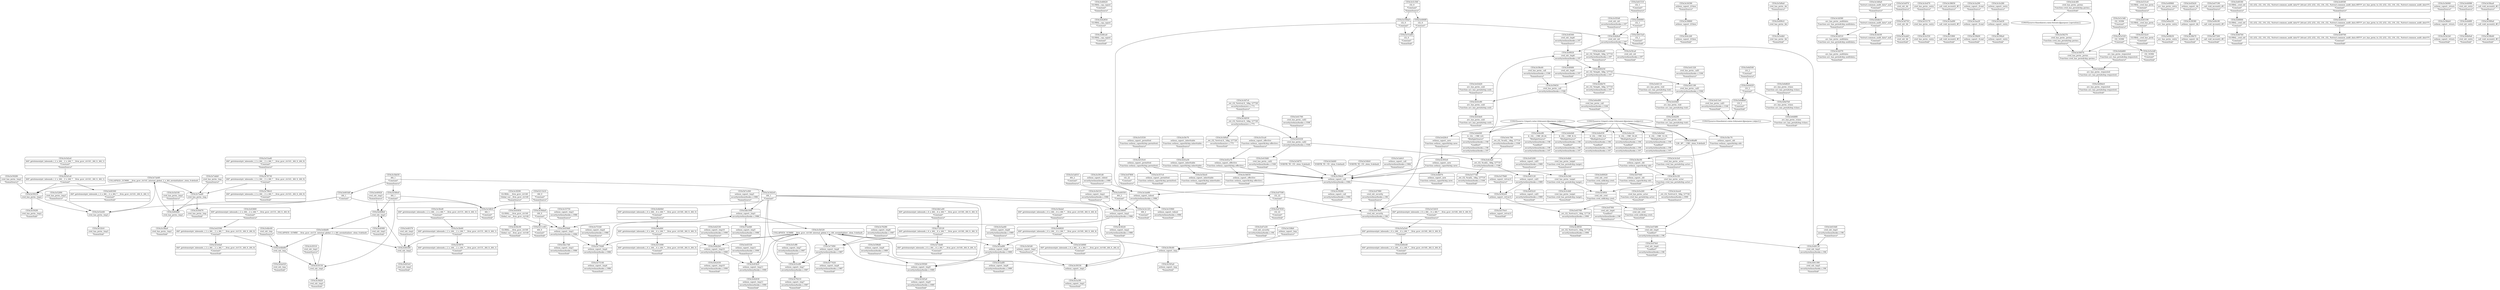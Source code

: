 digraph {
	CE0x3e48420 [shape=record,shape=Mrecord,label="{CE0x3e48420|GLOBAL:_cap_capset|*Constant*|*SummSource*}"]
	CE0x3e7ab40 [shape=record,shape=Mrecord,label="{CE0x3e7ab40|COLLAPSED:_GCMRE___llvm_gcov_ctr141_internal_global_2_x_i64_zeroinitializer:_elem_0:default:}"]
	CE0x3e38860 [shape=record,shape=Mrecord,label="{CE0x3e38860|selinux_capset:_if.then}"]
	CE0x3e33960 [shape=record,shape=Mrecord,label="{CE0x3e33960|selinux_capset:_tobool|security/selinux/hooks.c,1986|*SummSink*}"]
	CE0x3e4b2b0 [shape=record,shape=Mrecord,label="{CE0x3e4b2b0|selinux_capset:_tmp10|security/selinux/hooks.c,1990}"]
	CE0x3e4bc60 [shape=record,shape=Mrecord,label="{CE0x3e4bc60|cred_sid:_tmp|*SummSource*}"]
	CE0x3e42530 [shape=record,shape=Mrecord,label="{CE0x3e42530|selinux_capset:_tmp10|security/selinux/hooks.c,1990|*SummSource*}"]
	CE0x3e5cff0 [shape=record,shape=Mrecord,label="{CE0x3e5cff0|selinux_capset:_tmp7|security/selinux/hooks.c,1987|*SummSource*}"]
	CE0x3e43d20 [shape=record,shape=Mrecord,label="{CE0x3e43d20|avc_has_perm:_ssid|Function::avc_has_perm&Arg::ssid::|*SummSource*}"]
	CE0x3e5d9a0 [shape=record,shape=Mrecord,label="{CE0x3e5d9a0|cred_has_perm:_bb|*SummSource*}"]
	CE0x3e34390 [shape=record,shape=Mrecord,label="{CE0x3e34390|selinux_capset:_if.then|*SummSource*}"]
	CE0x3e42630 [shape=record,shape=Mrecord,label="{CE0x3e42630|selinux_capset:_tmp11|security/selinux/hooks.c,1990|*SummSink*}"]
	CE0x3e43660 [shape=record,shape=Mrecord,label="{CE0x3e43660|i64*_getelementptr_inbounds_(_2_x_i64_,_2_x_i64_*___llvm_gcov_ctr131,_i64_0,_i64_0)|*Constant*|*SummSource*}"]
	CE0x3e3d510 [shape=record,shape=Mrecord,label="{CE0x3e3d510|avc_has_perm:_auditdata|Function::avc_has_perm&Arg::auditdata::}"]
	CE0x3e459d0 [shape=record,shape=Mrecord,label="{CE0x3e459d0|selinux_capset:_tmp3|security/selinux/hooks.c,1986}"]
	CE0x3e3d370 [shape=record,shape=Mrecord,label="{CE0x3e3d370|avc_has_perm:_auditdata|Function::avc_has_perm&Arg::auditdata::|*SummSink*}"]
	CE0x3e4bb80 [shape=record,shape=Mrecord,label="{CE0x3e4bb80|cred_sid:_tmp}"]
	CE0x3e570c0 [shape=record,shape=Mrecord,label="{CE0x3e570c0|selinux_capset:_retval.0|*SummSink*}"]
	CE0x3e5eab0 [shape=record,shape=Mrecord,label="{CE0x3e5eab0|cred_sid:_bb|*SummSink*}"]
	CE0x3e60440 [shape=record,shape=Mrecord,label="{CE0x3e60440|cred_has_perm:_tmp1}"]
	CE0x3e73f00 [shape=record,shape=Mrecord,label="{CE0x3e73f00|selinux_capset:_tmp6|security/selinux/hooks.c,1987}"]
	CE0x3e6d540 [shape=record,shape=Mrecord,label="{CE0x3e6d540|i16_2|*Constant*|*SummSource*}"]
	CE0x3e47fe0 [shape=record,shape=Mrecord,label="{CE0x3e47fe0|cred_sid:_tmp4|*LoadInst*|security/selinux/hooks.c,196|*SummSink*}"]
	CE0x3e5ad80 [shape=record,shape=Mrecord,label="{CE0x3e5ad80|selinux_capset:_tmp8|security/selinux/hooks.c,1989}"]
	CE0x3e44110 [shape=record,shape=Mrecord,label="{CE0x3e44110|avc_has_perm:_tsid|Function::avc_has_perm&Arg::tsid::|*SummSource*}"]
	CE0x3e358a0 [shape=record,shape=Mrecord,label="{CE0x3e358a0|i32_0|*Constant*}"]
	CE0x3e76280 [shape=record,shape=Mrecord,label="{CE0x3e76280|selinux_capset:_tmp6|security/selinux/hooks.c,1987|*SummSource*}"]
	CE0x3e42850 [shape=record,shape=Mrecord,label="{CE0x3e42850|GLOBAL:_cap_capset|*Constant*}"]
	CE0x3e3e550 [shape=record,shape=Mrecord,label="{CE0x3e3e550|cred_has_perm:_entry|*SummSink*}"]
	CE0x3e38650 [shape=record,shape=Mrecord,label="{CE0x3e38650|_call_void_mcount()_#3|*SummSource*}"]
	CE0x3e59210 [shape=record,shape=Mrecord,label="{CE0x3e59210|cred_has_perm:_tmp2}"]
	CE0x3e3fba0 [shape=record,shape=Mrecord,label="{CE0x3e3fba0|cred_has_perm:_tmp1|*SummSink*}"]
	CE0x3e3aa20 [shape=record,shape=Mrecord,label="{CE0x3e3aa20|selinux_capset:_if.end}"]
	CE0x3e41760 [shape=record,shape=Mrecord,label="{CE0x3e41760|cred_has_perm:_call2|security/selinux/hooks.c,1508|*SummSource*}"]
	CE0x3e408b0 [shape=record,shape=Mrecord,label="{CE0x3e408b0|cred_sid:_tmp3}"]
	CE0x3e5f5d0 [shape=record,shape=Mrecord,label="{CE0x3e5f5d0|cred_sid:_sid|security/selinux/hooks.c,197|*SummSource*}"]
	CE0x3e786c0 [shape=record,shape=Mrecord,label="{CE0x3e786c0|i64*_getelementptr_inbounds_(_2_x_i64_,_2_x_i64_*___llvm_gcov_ctr141,_i64_0,_i64_0)|*Constant*|*SummSink*}"]
	CE0x3e44420 [shape=record,shape=Mrecord,label="{CE0x3e44420|i16_2|*Constant*}"]
	CE0x3e47d80 [shape=record,shape=Mrecord,label="{CE0x3e47d80|cred_sid:_tmp4|*LoadInst*|security/selinux/hooks.c,196}"]
	CE0x3e56470 [shape=record,shape=Mrecord,label="{CE0x3e56470|cred_has_perm:_tmp|*SummSink*}"]
	CE0x3e396a0 [shape=record,shape=Mrecord,label="{CE0x3e396a0|selinux_capset:_entry|*SummSink*}"]
	CE0x3e55a60 [shape=record,shape=Mrecord,label="{CE0x3e55a60|i32_0|*Constant*|*SummSink*}"]
	CE0x3e4c4f0 [shape=record,shape=Mrecord,label="{CE0x3e4c4f0|cred_has_perm:_perms|Function::cred_has_perm&Arg::perms::|*SummSink*}"]
	CE0x3e78730 [shape=record,shape=Mrecord,label="{CE0x3e78730|i64*_getelementptr_inbounds_(_2_x_i64_,_2_x_i64_*___llvm_gcov_ctr141,_i64_0,_i64_0)|*Constant*}"]
	CE0x3e3f220 [shape=record,shape=Mrecord,label="{CE0x3e3f220|selinux_capset:_tmp2|security/selinux/hooks.c,1986|*SummSink*}"]
	CE0x3e5e520 [shape=record,shape=Mrecord,label="{CE0x3e5e520|i32_16384|*Constant*}"]
	CE0x3e43de0 [shape=record,shape=Mrecord,label="{CE0x3e43de0|avc_has_perm:_ssid|Function::avc_has_perm&Arg::ssid::|*SummSink*}"]
	CE0x3e47f00 [shape=record,shape=Mrecord,label="{CE0x3e47f00|cred_sid:_tmp4|*LoadInst*|security/selinux/hooks.c,196|*SummSource*}"]
	CE0x3e47980 [shape=record,shape=Mrecord,label="{CE0x3e47980|cred_sid:_security|security/selinux/hooks.c,196|*SummSource*}"]
	CE0x3e40920 [shape=record,shape=Mrecord,label="{CE0x3e40920|cred_sid:_tmp3|*SummSource*}"]
	CE0x3e39c60 [shape=record,shape=Mrecord,label="{CE0x3e39c60|selinux_capset:_tmp}"]
	CE0x3e6e640 [shape=record,shape=Mrecord,label="{CE0x3e6e640|4:_i32,_:_CRE_4,8_|*MultipleSource*|security/selinux/hooks.c,196|*LoadInst*|security/selinux/hooks.c,196|security/selinux/hooks.c,197}"]
	CE0x3e3f050 [shape=record,shape=Mrecord,label="{CE0x3e3f050|_ret_i32_%retval.0,_!dbg_!27726|security/selinux/hooks.c,1990|*SummSink*}"]
	CE0x3e39dc0 [shape=record,shape=Mrecord,label="{CE0x3e39dc0|selinux_capset:_call|security/selinux/hooks.c,1984}"]
	CE0x3e750d0 [shape=record,shape=Mrecord,label="{CE0x3e750d0|selinux_capset:_tmp4|security/selinux/hooks.c,1986}"]
	CE0x3e44f70 [shape=record,shape=Mrecord,label="{CE0x3e44f70|selinux_capset:_new|Function::selinux_capset&Arg::new::|*SummSink*}"]
	CE0x3e45190 [shape=record,shape=Mrecord,label="{CE0x3e45190|GLOBAL:_cred_has_perm|*Constant*}"]
	CE0x3e5f0e0 [shape=record,shape=Mrecord,label="{CE0x3e5f0e0|i64_1|*Constant*}"]
	CE0x3e393e0 [shape=record,shape=Mrecord,label="{CE0x3e393e0|selinux_capset:_new|Function::selinux_capset&Arg::new::}"]
	CE0x3e610d0 [shape=record,shape=Mrecord,label="{CE0x3e610d0|cred_sid:_tmp5|security/selinux/hooks.c,196|*SummSource*}"]
	CE0x3e56c00 [shape=record,shape=Mrecord,label="{CE0x3e56c00|GLOBAL:___llvm_gcov_ctr140|Global_var:__llvm_gcov_ctr140|*SummSink*}"]
	CE0x54ec7d0 [shape=record,shape=Mrecord,label="{CE0x54ec7d0|selinux_capset:_tmp3|security/selinux/hooks.c,1986|*SummSink*}"]
	CE0x3e5adf0 [shape=record,shape=Mrecord,label="{CE0x3e5adf0|selinux_capset:_tmp8|security/selinux/hooks.c,1989|*SummSink*}"]
	CE0x3e3eee0 [shape=record,shape=Mrecord,label="{CE0x3e3eee0|_ret_i32_%retval.0,_!dbg_!27726|security/selinux/hooks.c,1990|*SummSource*}"]
	CE0x3e4a020 [shape=record,shape=Mrecord,label="{CE0x3e4a020|cred_sid:_tmp|*SummSink*}"]
	CE0x3e5f070 [shape=record,shape=Mrecord,label="{CE0x3e5f070|i64*_getelementptr_inbounds_(_2_x_i64_,_2_x_i64_*___llvm_gcov_ctr131,_i64_0,_i64_1)|*Constant*|*SummSink*}"]
	CE0x3e4f020 [shape=record,shape=Mrecord,label="{CE0x3e4f020|cred_sid:_tmp6|security/selinux/hooks.c,197}"]
	CE0x3e77420 [shape=record,shape=Mrecord,label="{CE0x3e77420|selinux_capset:_tmp6|security/selinux/hooks.c,1987|*SummSink*}"]
	CE0x3e34650 [shape=record,shape=Mrecord,label="{CE0x3e34650|selinux_capset:_effective|Function::selinux_capset&Arg::effective::|*SummSink*}"]
	CE0x3e6d820 [shape=record,shape=Mrecord,label="{CE0x3e6d820|avc_has_perm:_tclass|Function::avc_has_perm&Arg::tclass::|*SummSource*}"]
	CE0x3e5d1a0 [shape=record,shape=Mrecord,label="{CE0x3e5d1a0|i64*_getelementptr_inbounds_(_2_x_i64_,_2_x_i64_*___llvm_gcov_ctr141,_i64_0,_i64_1)|*Constant*}"]
	CE0x3e6ee50 [shape=record,shape=Mrecord,label="{CE0x3e6ee50|avc_has_perm:_entry}"]
	CE0x3e49dc0 [shape=record,shape=Mrecord,label="{CE0x3e49dc0|avc_has_perm:_requested|Function::avc_has_perm&Arg::requested::|*SummSink*}"]
	CE0x3e3dfc0 [shape=record,shape=Mrecord,label="{CE0x3e3dfc0|i64_1|*Constant*|*SummSink*}"]
	CE0x5db1a00 [shape=record,shape=Mrecord,label="{CE0x5db1a00|i64*_getelementptr_inbounds_(_6_x_i64_,_6_x_i64_*___llvm_gcov_ctr140,_i64_0,_i64_3)|*Constant*|*SummSource*}"]
	CE0x3e44a40 [shape=record,shape=Mrecord,label="{CE0x3e44a40|_ret_i32_%tmp6,_!dbg_!27716|security/selinux/hooks.c,197|*SummSource*}"]
	CE0x3e406f0 [shape=record,shape=Mrecord,label="{CE0x3e406f0|i32_0|*Constant*}"]
	CE0x3e48130 [shape=record,shape=Mrecord,label="{CE0x3e48130|cred_sid:_tmp5|security/selinux/hooks.c,196}"]
	CE0x3e45b20 [shape=record,shape=Mrecord,label="{CE0x3e45b20|selinux_capset:_bb|*SummSource*}"]
	CE0x3e5d060 [shape=record,shape=Mrecord,label="{CE0x3e5d060|i64*_getelementptr_inbounds_(_6_x_i64_,_6_x_i64_*___llvm_gcov_ctr140,_i64_0,_i64_4)|*Constant*|*SummSink*}"]
	CE0x3e4ee80 [shape=record,shape=Mrecord,label="{CE0x3e4ee80|4:_i32,_:_CRE_20,24_|*MultipleSource*|security/selinux/hooks.c,196|*LoadInst*|security/selinux/hooks.c,196|security/selinux/hooks.c,197}"]
	CE0x3e49350 [shape=record,shape=Mrecord,label="{CE0x3e49350|i64_2|*Constant*}"]
	CE0x3e532c0 [shape=record,shape=Mrecord,label="{CE0x3e532c0|GLOBAL:_cred_has_perm|*Constant*|*SummSink*}"]
	CE0x3e45530 [shape=record,shape=Mrecord,label="{CE0x3e45530|selinux_capset:_tmp11|security/selinux/hooks.c,1990|*SummSource*}"]
	CE0x3e49960 [shape=record,shape=Mrecord,label="{CE0x3e49960|avc_has_perm:_entry|*SummSource*}"]
	CE0x3e33ca0 [shape=record,shape=Mrecord,label="{CE0x3e33ca0|selinux_capset:_effective|Function::selinux_capset&Arg::effective::|*SummSource*}"]
	CE0x3e3e470 [shape=record,shape=Mrecord,label="{CE0x3e3e470|cred_has_perm:_entry|*SummSource*}"]
	CE0x3e5dd40 [shape=record,shape=Mrecord,label="{CE0x3e5dd40|VOIDTB_TE:_CE:_elem_0:default:}"]
	CE0x3e45850 [shape=record,shape=Mrecord,label="{CE0x3e45850|GLOBAL:___llvm_gcov_ctr140|Global_var:__llvm_gcov_ctr140}"]
	CE0x3e596d0 [shape=record,shape=Mrecord,label="{CE0x3e596d0|selinux_capset:_tmp9|security/selinux/hooks.c,1989|*SummSource*}"]
	CE0x3e40c90 [shape=record,shape=Mrecord,label="{CE0x3e40c90|_call_void_mcount()_#3}"]
	CE0x3e43c80 [shape=record,shape=Mrecord,label="{CE0x3e43c80|avc_has_perm:_ssid|Function::avc_has_perm&Arg::ssid::}"]
	CE0x3e40300 [shape=record,shape=Mrecord,label="{CE0x3e40300|cred_sid:_tmp2}"]
	CE0x3e40e40 [shape=record,shape=Mrecord,label="{CE0x3e40e40|i64*_getelementptr_inbounds_(_6_x_i64_,_6_x_i64_*___llvm_gcov_ctr140,_i64_0,_i64_0)|*Constant*|*SummSink*}"]
	CE0x3e3d7c0 [shape=record,shape=Mrecord,label="{CE0x3e3d7c0|_ret_i32_%retval.0,_!dbg_!27728|security/selinux/avc.c,775|*SummSource*}"]
	CE0x3e3ad90 [shape=record,shape=Mrecord,label="{CE0x3e3ad90|_call_void_mcount()_#3}"]
	CE0x3e6e6d0 [shape=record,shape=Mrecord,label="{CE0x3e6e6d0|4:_i32,_:_CRE_8,12_|*MultipleSource*|security/selinux/hooks.c,196|*LoadInst*|security/selinux/hooks.c,196|security/selinux/hooks.c,197}"]
	CE0x3e47190 [shape=record,shape=Mrecord,label="{CE0x3e47190|_call_void_mcount()_#3|*SummSource*}"]
	CE0x3e447b0 [shape=record,shape=Mrecord,label="{CE0x3e447b0|GLOBAL:_cred_sid|*Constant*|*SummSink*}"]
	"CONST[source:1(input),value:2(dynamic)][purpose:{object}]"
	CE0x3e47590 [shape=record,shape=Mrecord,label="{CE0x3e47590|i32_22|*Constant*}"]
	CE0x3e338b0 [shape=record,shape=Mrecord,label="{CE0x3e338b0|selinux_capset:_tmp|*SummSource*}"]
	CE0x3e3c3d0 [shape=record,shape=Mrecord,label="{CE0x3e3c3d0|i32_16384|*Constant*|*SummSource*}"]
	CE0x3e43fe0 [shape=record,shape=Mrecord,label="{CE0x3e43fe0|avc_has_perm:_tsid|Function::avc_has_perm&Arg::tsid::}"]
	CE0x3e3bc00 [shape=record,shape=Mrecord,label="{CE0x3e3bc00|selinux_capset:_old|Function::selinux_capset&Arg::old::}"]
	CE0x3e3edb0 [shape=record,shape=Mrecord,label="{CE0x3e3edb0|cred_has_perm:_bb|*SummSink*}"]
	CE0x3e6d8f0 [shape=record,shape=Mrecord,label="{CE0x3e6d8f0|avc_has_perm:_tclass|Function::avc_has_perm&Arg::tclass::|*SummSink*}"]
	CE0x3e6e030 [shape=record,shape=Mrecord,label="{CE0x3e6e030|4:_i32,_:_CRE_0,4_|*MultipleSource*|security/selinux/hooks.c,196|*LoadInst*|security/selinux/hooks.c,196|security/selinux/hooks.c,197}"]
	CE0x3e5d100 [shape=record,shape=Mrecord,label="{CE0x3e5d100|cred_has_perm:_tmp1|*SummSource*}"]
	CE0x3e6f000 [shape=record,shape=Mrecord,label="{CE0x3e6f000|GLOBAL:_cred_sid|*Constant*}"]
	CE0x3e49b50 [shape=record,shape=Mrecord,label="{CE0x3e49b50|avc_has_perm:_entry|*SummSink*}"]
	CE0x3e33750 [shape=record,shape=Mrecord,label="{CE0x3e33750|selinux_capset:_tmp3|security/selinux/hooks.c,1986|*SummSource*}"]
	CE0x3e47650 [shape=record,shape=Mrecord,label="{CE0x3e47650|i32_22|*Constant*|*SummSink*}"]
	CE0x3e49510 [shape=record,shape=Mrecord,label="{CE0x3e49510|i32_(i32,_i32,_i16,_i32,_%struct.common_audit_data*)*_bitcast_(i32_(i32,_i32,_i16,_i32,_%struct.common_audit_data.495*)*_avc_has_perm_to_i32_(i32,_i32,_i16,_i32,_%struct.common_audit_data*)*)|*Constant*}"]
	CE0x3e59280 [shape=record,shape=Mrecord,label="{CE0x3e59280|cred_has_perm:_tmp2|*SummSource*}"]
	"CONST[source:0(mediator),value:2(dynamic)][purpose:{object}]"
	CE0x3e61390 [shape=record,shape=Mrecord,label="{CE0x3e61390|cred_sid:_tmp5|security/selinux/hooks.c,196|*SummSink*}"]
	CE0x3e60020 [shape=record,shape=Mrecord,label="{CE0x3e60020|cred_sid:_cred|Function::cred_sid&Arg::cred::|*SummSource*}"]
	CE0x3e4bbf0 [shape=record,shape=Mrecord,label="{CE0x3e4bbf0|COLLAPSED:_GCMRE___llvm_gcov_ctr131_internal_global_2_x_i64_zeroinitializer:_elem_0:default:}"]
	CE0x3e357c0 [shape=record,shape=Mrecord,label="{CE0x3e357c0|selinux_capset:_permitted|Function::selinux_capset&Arg::permitted::|*SummSink*}"]
	CE0x3e53ad0 [shape=record,shape=Mrecord,label="{CE0x3e53ad0|i64*_getelementptr_inbounds_(_2_x_i64_,_2_x_i64_*___llvm_gcov_ctr141,_i64_0,_i64_0)|*Constant*|*SummSource*}"]
	CE0x3e54fe0 [shape=record,shape=Mrecord,label="{CE0x3e54fe0|VOIDTB_TE:_CE:_elem_0:default:}"]
	CE0x5db1990 [shape=record,shape=Mrecord,label="{CE0x5db1990|selinux_capset:_tmp5|security/selinux/hooks.c,1986}"]
	CE0x3e5e260 [shape=record,shape=Mrecord,label="{CE0x3e5e260|cred_has_perm:_actor|Function::cred_has_perm&Arg::actor::|*SummSink*}"]
	CE0x3e60360 [shape=record,shape=Mrecord,label="{CE0x3e60360|i64*_getelementptr_inbounds_(_2_x_i64_,_2_x_i64_*___llvm_gcov_ctr141,_i64_0,_i64_1)|*Constant*|*SummSink*}"]
	CE0x5211c60 [shape=record,shape=Mrecord,label="{CE0x5211c60|i64_0|*Constant*|*SummSink*}"]
	CE0x3e38380 [shape=record,shape=Mrecord,label="{CE0x3e38380|selinux_capset:_bb}"]
	CE0x372efd0 [shape=record,shape=Mrecord,label="{CE0x372efd0|selinux_capset:_tmp5|security/selinux/hooks.c,1986|*SummSink*}"]
	CE0x3e577d0 [shape=record,shape=Mrecord,label="{CE0x3e577d0|_ret_i32_%call2,_!dbg_!27719|security/selinux/hooks.c,1508|*SummSink*}"]
	CE0x3e40370 [shape=record,shape=Mrecord,label="{CE0x3e40370|cred_sid:_tmp2|*SummSource*}"]
	CE0x3e72b40 [shape=record,shape=Mrecord,label="{CE0x3e72b40|i64*_getelementptr_inbounds_(_6_x_i64_,_6_x_i64_*___llvm_gcov_ctr140,_i64_0,_i64_3)|*Constant*|*SummSink*}"]
	CE0x3e36b70 [shape=record,shape=Mrecord,label="{CE0x3e36b70|selinux_capset:_bb|*SummSink*}"]
	CE0x3e428c0 [shape=record,shape=Mrecord,label="{CE0x3e428c0|selinux_capset:_new|Function::selinux_capset&Arg::new::|*SummSource*}"]
	CE0x3e3b1b0 [shape=record,shape=Mrecord,label="{CE0x3e3b1b0|selinux_capset:_return|*SummSink*}"]
	CE0x3e603d0 [shape=record,shape=Mrecord,label="{CE0x3e603d0|i64_1|*Constant*}"]
	CE0x3e3fe60 [shape=record,shape=Mrecord,label="{CE0x3e3fe60|i64*_getelementptr_inbounds_(_2_x_i64_,_2_x_i64_*___llvm_gcov_ctr131,_i64_0,_i64_1)|*Constant*}"]
	CE0x3e5e2d0 [shape=record,shape=Mrecord,label="{CE0x3e5e2d0|i32_16384|*Constant*|*SummSink*}"]
	CE0x3e3fd20 [shape=record,shape=Mrecord,label="{CE0x3e3fd20|cred_sid:_tmp1|*SummSink*}"]
	CE0x3e562e0 [shape=record,shape=Mrecord,label="{CE0x3e562e0|selinux_capset:_retval.0}"]
	CE0x3e5f150 [shape=record,shape=Mrecord,label="{CE0x3e5f150|cred_sid:_tmp1}"]
	CE0x3e4ec20 [shape=record,shape=Mrecord,label="{CE0x3e4ec20|4:_i32,_:_CRE_16,20_|*MultipleSource*|security/selinux/hooks.c,196|*LoadInst*|security/selinux/hooks.c,196|security/selinux/hooks.c,197}"]
	CE0x3e59450 [shape=record,shape=Mrecord,label="{CE0x3e59450|cred_has_perm:_call|security/selinux/hooks.c,1506}"]
	CE0x3e578d0 [shape=record,shape=Mrecord,label="{CE0x3e578d0|selinux_capset:_retval.0|*SummSource*}"]
	CE0x3e3b520 [shape=record,shape=Mrecord,label="{CE0x3e3b520|COLLAPSED:_GCMRE___llvm_gcov_ctr140_internal_global_6_x_i64_zeroinitializer:_elem_0:default:}"]
	CE0x3e3a810 [shape=record,shape=Mrecord,label="{CE0x3e3a810|i64_2|*Constant*|*SummSource*}"]
	CE0x3e56da0 [shape=record,shape=Mrecord,label="{CE0x3e56da0|i64_0|*Constant*}"]
	CE0x3e5ce80 [shape=record,shape=Mrecord,label="{CE0x3e5ce80|selinux_capset:_tmp7|security/selinux/hooks.c,1987}"]
	CE0x3e3bda0 [shape=record,shape=Mrecord,label="{CE0x3e3bda0|i64*_getelementptr_inbounds_(_6_x_i64_,_6_x_i64_*___llvm_gcov_ctr140,_i64_0,_i64_4)|*Constant*|*SummSource*}"]
	CE0x3e6ed90 [shape=record,shape=Mrecord,label="{CE0x3e6ed90|cred_has_perm:_call|security/selinux/hooks.c,1506|*SummSink*}"]
	CE0x3e448f0 [shape=record,shape=Mrecord,label="{CE0x3e448f0|cred_sid:_entry}"]
	CE0x3e342e0 [shape=record,shape=Mrecord,label="{CE0x3e342e0|i64_1|*Constant*}"]
	CE0x3e4d4a0 [shape=record,shape=Mrecord,label="{CE0x3e4d4a0|cred_sid:_sid|security/selinux/hooks.c,197}"]
	CE0x3e3b310 [shape=record,shape=Mrecord,label="{CE0x3e3b310|selinux_capset:_tmp2|security/selinux/hooks.c,1986|*SummSource*}"]
	CE0x3e56070 [shape=record,shape=Mrecord,label="{CE0x3e56070|cred_has_perm:_perms|Function::cred_has_perm&Arg::perms::}"]
	CE0x3e52e60 [shape=record,shape=Mrecord,label="{CE0x3e52e60|cred_has_perm:_tmp3}"]
	CE0x3e38de0 [shape=record,shape=Mrecord,label="{CE0x3e38de0|selinux_capset:_return}"]
	CE0x3e3e120 [shape=record,shape=Mrecord,label="{CE0x3e3e120|i64_2|*Constant*|*SummSink*}"]
	CE0x3e478e0 [shape=record,shape=Mrecord,label="{CE0x3e478e0|cred_sid:_security|security/selinux/hooks.c,196}"]
	CE0x3e391d0 [shape=record,shape=Mrecord,label="{CE0x3e391d0|selinux_capset:_tobool|security/selinux/hooks.c,1986|*SummSource*}"]
	CE0x3e7abb0 [shape=record,shape=Mrecord,label="{CE0x3e7abb0|cred_has_perm:_tmp|*SummSource*}"]
	CE0x3e3f290 [shape=record,shape=Mrecord,label="{CE0x3e3f290|GLOBAL:___llvm_gcov_ctr140|Global_var:__llvm_gcov_ctr140|*SummSource*}"]
	CE0x3e5fca0 [shape=record,shape=Mrecord,label="{CE0x3e5fca0|cred_sid:_sid|security/selinux/hooks.c,197|*SummSink*}"]
	CE0x3e3d0a0 [shape=record,shape=Mrecord,label="{CE0x3e3d0a0|%struct.common_audit_data*_null|*Constant*|*SummSource*}"]
	CE0x3e3b5d0 [shape=record,shape=Mrecord,label="{CE0x3e3b5d0|selinux_capset:_tmp1|*SummSource*}"]
	CE0x3e41320 [shape=record,shape=Mrecord,label="{CE0x3e41320|cred_has_perm:_call1|security/selinux/hooks.c,1506|*SummSource*}"]
	CE0x3e53d10 [shape=record,shape=Mrecord,label="{CE0x3e53d10|i64*_getelementptr_inbounds_(_6_x_i64_,_6_x_i64_*___llvm_gcov_ctr140,_i64_0,_i64_0)|*Constant*|*SummSource*}"]
	CE0x3e3a8c0 [shape=record,shape=Mrecord,label="{CE0x3e3a8c0|selinux_capset:_call|security/selinux/hooks.c,1984|*SummSource*}"]
	CE0x3e46ca0 [shape=record,shape=Mrecord,label="{CE0x3e46ca0|GLOBAL:_cap_capset|*Constant*|*SummSink*}"]
	CE0x3e5ae60 [shape=record,shape=Mrecord,label="{CE0x3e5ae60|selinux_capset:_tmp8|security/selinux/hooks.c,1989|*SummSource*}"]
	CE0x3e452c0 [shape=record,shape=Mrecord,label="{CE0x3e452c0|selinux_capset:_call1|security/selinux/hooks.c,1989|*SummSink*}"]
	CE0x3e5e1f0 [shape=record,shape=Mrecord,label="{CE0x3e5e1f0|cred_has_perm:_actor|Function::cred_has_perm&Arg::actor::}"]
	CE0x3e6f180 [shape=record,shape=Mrecord,label="{CE0x3e6f180|GLOBAL:_cred_sid|*Constant*|*SummSource*}"]
	CE0x3e3d580 [shape=record,shape=Mrecord,label="{CE0x3e3d580|avc_has_perm:_auditdata|Function::avc_has_perm&Arg::auditdata::|*SummSource*}"]
	CE0x3e3d1f0 [shape=record,shape=Mrecord,label="{CE0x3e3d1f0|%struct.common_audit_data*_null|*Constant*|*SummSink*}"]
	CE0x3e4afb0 [shape=record,shape=Mrecord,label="{CE0x3e4afb0|i64*_getelementptr_inbounds_(_6_x_i64_,_6_x_i64_*___llvm_gcov_ctr140,_i64_0,_i64_5)|*Constant*}"]
	CE0x3e46820 [shape=record,shape=Mrecord,label="{CE0x3e46820|i64*_getelementptr_inbounds_(_6_x_i64_,_6_x_i64_*___llvm_gcov_ctr140,_i64_0,_i64_4)|*Constant*}"]
	CE0x3e5d5a0 [shape=record,shape=Mrecord,label="{CE0x3e5d5a0|selinux_capset:_tmp9|security/selinux/hooks.c,1989|*SummSink*}"]
	CE0x3e3a290 [shape=record,shape=Mrecord,label="{CE0x3e3a290|selinux_capset:_if.end|*SummSource*}"]
	CE0x3e5e340 [shape=record,shape=Mrecord,label="{CE0x3e5e340|cred_has_perm:_target|Function::cred_has_perm&Arg::target::}"]
	CE0x3e46a80 [shape=record,shape=Mrecord,label="{CE0x3e46a80|128:_i8*,_:_CRE:_elem_0:default:}"]
	"CONST[source:0(mediator),value:0(static)][purpose:{operation}]"
	CE0x3e53170 [shape=record,shape=Mrecord,label="{CE0x3e53170|cred_has_perm:_entry}"]
	CE0x3e44280 [shape=record,shape=Mrecord,label="{CE0x3e44280|avc_has_perm:_tsid|Function::avc_has_perm&Arg::tsid::|*SummSink*}"]
	CE0x3e3fed0 [shape=record,shape=Mrecord,label="{CE0x3e3fed0|i64*_getelementptr_inbounds_(_2_x_i64_,_2_x_i64_*___llvm_gcov_ctr131,_i64_0,_i64_1)|*Constant*|*SummSource*}"]
	CE0x3e615a0 [shape=record,shape=Mrecord,label="{CE0x3e615a0|i32_1|*Constant*|*SummSink*}"]
	CE0x3e59560 [shape=record,shape=Mrecord,label="{CE0x3e59560|selinux_capset:_tmp9|security/selinux/hooks.c,1989}"]
	CE0x3e5e4b0 [shape=record,shape=Mrecord,label="{CE0x3e5e4b0|cred_has_perm:_target|Function::cred_has_perm&Arg::target::|*SummSource*}"]
	CE0x3e52f00 [shape=record,shape=Mrecord,label="{CE0x3e52f00|cred_has_perm:_tmp3|*SummSource*}"]
	CE0x3e60250 [shape=record,shape=Mrecord,label="{CE0x3e60250|_ret_i32_%tmp6,_!dbg_!27716|security/selinux/hooks.c,197}"]
	CE0x3e39330 [shape=record,shape=Mrecord,label="{CE0x3e39330|selinux_capset:_tmp1}"]
	CE0x3e47800 [shape=record,shape=Mrecord,label="{CE0x3e47800|i32_22|*Constant*|*SummSource*}"]
	CE0x3e5fe70 [shape=record,shape=Mrecord,label="{CE0x3e5fe70|selinux_capset:_inheritable|Function::selinux_capset&Arg::inheritable::|*SummSource*}"]
	CE0x3e60f00 [shape=record,shape=Mrecord,label="{CE0x3e60f00|i32_1|*Constant*}"]
	CE0x3e409f0 [shape=record,shape=Mrecord,label="{CE0x3e409f0|cred_sid:_tmp3|*SummSink*}"]
	"CONST[source:1(input),value:2(dynamic)][purpose:{subject}]"
	CE0x3e535c0 [shape=record,shape=Mrecord,label="{CE0x3e535c0|selinux_capset:_permitted|Function::selinux_capset&Arg::permitted::}"]
	CE0x3e3c440 [shape=record,shape=Mrecord,label="{CE0x3e3c440|cred_has_perm:_target|Function::cred_has_perm&Arg::target::|*SummSink*}"]
	CE0x3e3ab80 [shape=record,shape=Mrecord,label="{CE0x3e3ab80|selinux_capset:_tobool|security/selinux/hooks.c,1986}"]
	CE0x3e5c560 [shape=record,shape=Mrecord,label="{CE0x3e5c560|i32_0|*Constant*|*SummSource*}"]
	CE0x3e6dbf0 [shape=record,shape=Mrecord,label="{CE0x3e6dbf0|avc_has_perm:_requested|Function::avc_has_perm&Arg::requested::}"]
	CE0x3e6db10 [shape=record,shape=Mrecord,label="{CE0x3e6db10|%struct.common_audit_data*_null|*Constant*}"]
	CE0x3e531e0 [shape=record,shape=Mrecord,label="{CE0x3e531e0|GLOBAL:_cred_has_perm|*Constant*|*SummSource*}"]
	CE0x3e42430 [shape=record,shape=Mrecord,label="{CE0x3e42430|selinux_capset:_tmp10|security/selinux/hooks.c,1990|*SummSink*}"]
	CE0x3e3d750 [shape=record,shape=Mrecord,label="{CE0x3e3d750|cred_sid:_bb}"]
	CE0x5211b10 [shape=record,shape=Mrecord,label="{CE0x5211b10|i64_0|*Constant*|*SummSource*}"]
	CE0x3e58aa0 [shape=record,shape=Mrecord,label="{CE0x3e58aa0|_call_void_mcount()_#3|*SummSource*}"]
	CE0x3e41630 [shape=record,shape=Mrecord,label="{CE0x3e41630|cred_has_perm:_call2|security/selinux/hooks.c,1508}"]
	CE0x3e47260 [shape=record,shape=Mrecord,label="{CE0x3e47260|_call_void_mcount()_#3|*SummSink*}"]
	CE0x3e4c6a0 [shape=record,shape=Mrecord,label="{CE0x3e4c6a0|_ret_i32_%call2,_!dbg_!27719|security/selinux/hooks.c,1508}"]
	CE0x3e44b70 [shape=record,shape=Mrecord,label="{CE0x3e44b70|_ret_i32_%tmp6,_!dbg_!27716|security/selinux/hooks.c,197|*SummSink*}"]
	CE0x3e4f360 [shape=record,shape=Mrecord,label="{CE0x3e4f360|cred_sid:_tmp6|security/selinux/hooks.c,197|*SummSource*}"]
	CE0x3e4f480 [shape=record,shape=Mrecord,label="{CE0x3e4f480|cred_sid:_tmp6|security/selinux/hooks.c,197|*SummSink*}"]
	CE0x3e41180 [shape=record,shape=Mrecord,label="{CE0x3e41180|cred_has_perm:_call1|security/selinux/hooks.c,1506}"]
	CE0x3e3e3e0 [shape=record,shape=Mrecord,label="{CE0x3e3e3e0|cred_has_perm:_actor|Function::cred_has_perm&Arg::actor::|*SummSource*}"]
	CE0x3e3d9a0 [shape=record,shape=Mrecord,label="{CE0x3e3d9a0|_ret_i32_%retval.0,_!dbg_!27728|security/selinux/avc.c,775|*SummSink*}"]
	CE0x3e58e40 [shape=record,shape=Mrecord,label="{CE0x3e58e40|cred_has_perm:_call|security/selinux/hooks.c,1506|*SummSource*}"]
	CE0x3e3e280 [shape=record,shape=Mrecord,label="{CE0x3e3e280|selinux_capset:_entry|*SummSource*}"]
	CE0x3e58b40 [shape=record,shape=Mrecord,label="{CE0x3e58b40|_call_void_mcount()_#3|*SummSink*}"]
	CE0x3e3d030 [shape=record,shape=Mrecord,label="{CE0x3e3d030|_ret_i32_%retval.0,_!dbg_!27728|security/selinux/avc.c,775}"]
	CE0x3e592f0 [shape=record,shape=Mrecord,label="{CE0x3e592f0|cred_has_perm:_tmp2|*SummSink*}"]
	CE0x3e3a3f0 [shape=record,shape=Mrecord,label="{CE0x3e3a3f0|selinux_capset:_tmp1|*SummSink*}"]
	CE0x3e51690 [shape=record,shape=Mrecord,label="{CE0x3e51690|i64*_getelementptr_inbounds_(_6_x_i64_,_6_x_i64_*___llvm_gcov_ctr140,_i64_0,_i64_5)|*Constant*|*SummSink*}"]
	CE0x3e76210 [shape=record,shape=Mrecord,label="{CE0x3e76210|selinux_capset:_tmp7|security/selinux/hooks.c,1987|*SummSink*}"]
	CE0x3e751b0 [shape=record,shape=Mrecord,label="{CE0x3e751b0|selinux_capset:_tmp4|security/selinux/hooks.c,1986|*SummSource*}"]
	CE0x3e490c0 [shape=record,shape=Mrecord,label="{CE0x3e490c0|cred_has_perm:_bb}"]
	CE0x3e589a0 [shape=record,shape=Mrecord,label="{CE0x3e589a0|_call_void_mcount()_#3}"]
	CE0x3e49760 [shape=record,shape=Mrecord,label="{CE0x3e49760|i32_(i32,_i32,_i16,_i32,_%struct.common_audit_data*)*_bitcast_(i32_(i32,_i32,_i16,_i32,_%struct.common_audit_data.495*)*_avc_has_perm_to_i32_(i32,_i32,_i16,_i32,_%struct.common_audit_data*)*)|*Constant*|*SummSink*}"]
	CE0x3e47a50 [shape=record,shape=Mrecord,label="{CE0x3e47a50|cred_sid:_security|security/selinux/hooks.c,196|*SummSink*}"]
	CE0x3e600f0 [shape=record,shape=Mrecord,label="{CE0x3e600f0|cred_sid:_cred|Function::cred_sid&Arg::cred::|*SummSink*}"]
	CE0x3e345a0 [shape=record,shape=Mrecord,label="{CE0x3e345a0|selinux_capset:_tmp|*SummSink*}"]
	CE0x3e56270 [shape=record,shape=Mrecord,label="{CE0x3e56270|cred_has_perm:_perms|Function::cred_has_perm&Arg::perms::|*SummSource*}"]
	CE0x5b7a360 [shape=record,shape=Mrecord,label="{CE0x5b7a360|selinux_capset:_tmp5|security/selinux/hooks.c,1986|*SummSource*}"]
	CE0x3e454c0 [shape=record,shape=Mrecord,label="{CE0x3e454c0|selinux_capset:_tmp11|security/selinux/hooks.c,1990}"]
	CE0x3e5e6a0 [shape=record,shape=Mrecord,label="{CE0x3e5e6a0|i64*_getelementptr_inbounds_(_2_x_i64_,_2_x_i64_*___llvm_gcov_ctr131,_i64_0,_i64_0)|*Constant*|*SummSink*}"]
	CE0x3e3b940 [shape=record,shape=Mrecord,label="{CE0x3e3b940|selinux_capset:_return|*SummSource*}"]
	CE0x3e43a30 [shape=record,shape=Mrecord,label="{CE0x3e43a30|selinux_capset:_inheritable|Function::selinux_capset&Arg::inheritable::}"]
	CE0x3e45760 [shape=record,shape=Mrecord,label="{CE0x3e45760|_ret_i32_%retval.0,_!dbg_!27726|security/selinux/hooks.c,1990}"]
	CE0x3e61510 [shape=record,shape=Mrecord,label="{CE0x3e61510|i32_1|*Constant*|*SummSource*}"]
	CE0x3e4b0b0 [shape=record,shape=Mrecord,label="{CE0x3e4b0b0|i64*_getelementptr_inbounds_(_6_x_i64_,_6_x_i64_*___llvm_gcov_ctr140,_i64_0,_i64_5)|*Constant*|*SummSource*}"]
	CE0x3e3bb50 [shape=record,shape=Mrecord,label="{CE0x3e3bb50|i64_1|*Constant*|*SummSource*}"]
	CE0x3e3bc70 [shape=record,shape=Mrecord,label="{CE0x3e3bc70|selinux_capset:_old|Function::selinux_capset&Arg::old::|*SummSource*}"]
	CE0x3e7aad0 [shape=record,shape=Mrecord,label="{CE0x3e7aad0|cred_has_perm:_tmp}"]
	CE0x3e413e0 [shape=record,shape=Mrecord,label="{CE0x3e413e0|cred_has_perm:_call1|security/selinux/hooks.c,1506|*SummSink*}"]
	CE0x3e6d6b0 [shape=record,shape=Mrecord,label="{CE0x3e6d6b0|i16_2|*Constant*|*SummSink*}"]
	CE0x3e33f60 [shape=record,shape=Mrecord,label="{CE0x3e33f60|_call_void_mcount()_#3|*SummSink*}"]
	CE0x3e39b00 [shape=record,shape=Mrecord,label="{CE0x3e39b00|selinux_capset:_if.end|*SummSink*}"]
	CE0x3e75140 [shape=record,shape=Mrecord,label="{CE0x3e75140|selinux_capset:_tmp4|security/selinux/hooks.c,1986|*SummSink*}"]
	CE0x3e4c780 [shape=record,shape=Mrecord,label="{CE0x3e4c780|_ret_i32_%call2,_!dbg_!27719|security/selinux/hooks.c,1508|*SummSource*}"]
	CE0x3e39280 [shape=record,shape=Mrecord,label="{CE0x3e39280|selinux_capset:_call|security/selinux/hooks.c,1984|*SummSink*}"]
	CE0x3e5fee0 [shape=record,shape=Mrecord,label="{CE0x3e5fee0|selinux_capset:_inheritable|Function::selinux_capset&Arg::inheritable::|*SummSink*}"]
	CE0x3e5d2a0 [shape=record,shape=Mrecord,label="{CE0x3e5d2a0|i64*_getelementptr_inbounds_(_2_x_i64_,_2_x_i64_*___llvm_gcov_ctr141,_i64_0,_i64_1)|*Constant*|*SummSource*}"]
	CE0x3e403e0 [shape=record,shape=Mrecord,label="{CE0x3e403e0|cred_sid:_tmp2|*SummSink*}"]
	CE0x3e5ab30 [shape=record,shape=Mrecord,label="{CE0x3e5ab30|selinux_capset:_entry}"]
	CE0x3e44980 [shape=record,shape=Mrecord,label="{CE0x3e44980|cred_sid:_entry|*SummSource*}"]
	CE0x3e54f70 [shape=record,shape=Mrecord,label="{CE0x3e54f70|VOIDTB_TE:_CE:_elem_0:default:}"]
	CE0x3e418d0 [shape=record,shape=Mrecord,label="{CE0x3e418d0|cred_has_perm:_call2|security/selinux/hooks.c,1508|*SummSink*}"]
	CE0x3e495f0 [shape=record,shape=Mrecord,label="{CE0x3e495f0|i32_(i32,_i32,_i16,_i32,_%struct.common_audit_data*)*_bitcast_(i32_(i32,_i32,_i16,_i32,_%struct.common_audit_data.495*)*_avc_has_perm_to_i32_(i32,_i32,_i16,_i32,_%struct.common_audit_data*)*)|*Constant*|*SummSource*}"]
	CE0x3e6dd60 [shape=record,shape=Mrecord,label="{CE0x3e6dd60|avc_has_perm:_requested|Function::avc_has_perm&Arg::requested::|*SummSource*}"]
	CE0x3e43590 [shape=record,shape=Mrecord,label="{CE0x3e43590|i64*_getelementptr_inbounds_(_2_x_i64_,_2_x_i64_*___llvm_gcov_ctr131,_i64_0,_i64_0)|*Constant*}"]
	CE0x3e39800 [shape=record,shape=Mrecord,label="{CE0x3e39800|selinux_capset:_tmp2|security/selinux/hooks.c,1986}"]
	CE0x3e45120 [shape=record,shape=Mrecord,label="{CE0x3e45120|selinux_capset:_call1|security/selinux/hooks.c,1989}"]
	CE0x3e45a70 [shape=record,shape=Mrecord,label="{CE0x3e45a70|selinux_capset:_effective|Function::selinux_capset&Arg::effective::}"]
	CE0x3e6b9a0 [shape=record,shape=Mrecord,label="{CE0x3e6b9a0|cred_sid:_entry|*SummSink*}"]
	CE0x3e5a5e0 [shape=record,shape=Mrecord,label="{CE0x3e5a5e0|i64*_getelementptr_inbounds_(_6_x_i64_,_6_x_i64_*___llvm_gcov_ctr140,_i64_0,_i64_0)|*Constant*}"]
	CE0x372f120 [shape=record,shape=Mrecord,label="{CE0x372f120|i64*_getelementptr_inbounds_(_6_x_i64_,_6_x_i64_*___llvm_gcov_ctr140,_i64_0,_i64_3)|*Constant*}"]
	CE0x3e45200 [shape=record,shape=Mrecord,label="{CE0x3e45200|selinux_capset:_call1|security/selinux/hooks.c,1989|*SummSource*}"]
	CE0x3e52fc0 [shape=record,shape=Mrecord,label="{CE0x3e52fc0|cred_has_perm:_tmp3|*SummSink*}"]
	CE0x3e6d7b0 [shape=record,shape=Mrecord,label="{CE0x3e6d7b0|avc_has_perm:_tclass|Function::avc_has_perm&Arg::tclass::}"]
	CE0x3e5e870 [shape=record,shape=Mrecord,label="{CE0x3e5e870|cred_sid:_bb|*SummSource*}"]
	CE0x3e4c2d0 [shape=record,shape=Mrecord,label="{CE0x3e4c2d0|selinux_capset:_if.then|*SummSink*}"]
	CE0x3e53550 [shape=record,shape=Mrecord,label="{CE0x3e53550|selinux_capset:_permitted|Function::selinux_capset&Arg::permitted::|*SummSource*}"]
	CE0x3e5f310 [shape=record,shape=Mrecord,label="{CE0x3e5f310|cred_sid:_tmp1|*SummSource*}"]
	CE0x3e6e9a0 [shape=record,shape=Mrecord,label="{CE0x3e6e9a0|4:_i32,_:_CRE_12,16_|*MultipleSource*|security/selinux/hooks.c,196|*LoadInst*|security/selinux/hooks.c,196|security/selinux/hooks.c,197}"]
	CE0x3e5ff50 [shape=record,shape=Mrecord,label="{CE0x3e5ff50|cred_sid:_cred|Function::cred_sid&Arg::cred::}"]
	CE0x3e47040 [shape=record,shape=Mrecord,label="{CE0x3e47040|selinux_capset:_old|Function::selinux_capset&Arg::old::|*SummSink*}"]
	CE0x3e5d100 -> CE0x3e60440
	CE0x3e6ee50 -> CE0x3e49b50
	"CONST[source:1(input),value:2(dynamic)][purpose:{subject}]" -> CE0x3e6e9a0
	CE0x3e490c0 -> CE0x3e3edb0
	CE0x3e5ff50 -> CE0x3e600f0
	CE0x3e3eee0 -> CE0x3e45760
	CE0x3e49960 -> CE0x3e6ee50
	CE0x3e5dd40 -> CE0x3e39dc0
	CE0x3e6db10 -> CE0x3e3d510
	CE0x3e3fe60 -> CE0x3e5f070
	CE0x3e39c60 -> CE0x3e345a0
	CE0x3e3bc70 -> CE0x3e3bc00
	CE0x3e59560 -> CE0x3e3b520
	CE0x3e52f00 -> CE0x3e52e60
	CE0x3e43a30 -> CE0x3e5fee0
	CE0x3e41180 -> CE0x3e413e0
	CE0x3e5e520 -> CE0x3e5e2d0
	CE0x3e39c60 -> CE0x3e39330
	CE0x3e3bb50 -> CE0x3e603d0
	CE0x3e4bbf0 -> CE0x3e40300
	CE0x3e6ed90 -> "CONST[source:1(input),value:2(dynamic)][purpose:{subject}]"
	CE0x3e6d6b0 -> "CONST[source:0(mediator),value:2(dynamic)][purpose:{object}]"
	CE0x3e43c80 -> CE0x3e43de0
	"CONST[source:1(input),value:2(dynamic)][purpose:{subject}]" -> CE0x3e6e640
	CE0x3e596d0 -> CE0x3e59560
	CE0x3e59450 -> CE0x3e6ed90
	CE0x3e5c560 -> CE0x3e406f0
	CE0x3e342e0 -> CE0x3e454c0
	"CONST[source:1(input),value:2(dynamic)][purpose:{object}]" -> CE0x3e6e9a0
	CE0x3e342e0 -> CE0x3e39330
	CE0x3e3c3d0 -> CE0x3e5e520
	CE0x3e589a0 -> CE0x3e58b40
	CE0x3e413e0 -> "CONST[source:0(mediator),value:2(dynamic)][purpose:{object}]"
	CE0x3e6db10 -> CE0x3e3d1f0
	CE0x3e5ce80 -> CE0x3e3b520
	CE0x3e39dc0 -> CE0x3e562e0
	"CONST[source:1(input),value:2(dynamic)][purpose:{object}]" -> CE0x3e6e640
	CE0x3e38860 -> CE0x3e4c2d0
	CE0x5db1990 -> CE0x3e3b520
	CE0x3e5cff0 -> CE0x3e5ce80
	CE0x3e5f0e0 -> CE0x3e5f150
	CE0x3e3b520 -> CE0x3e5ad80
	CE0x3e5e340 -> CE0x3e5ff50
	CE0x3e44420 -> CE0x3e6d7b0
	CE0x3e47980 -> CE0x3e478e0
	CE0x3e342e0 -> CE0x3e39800
	CE0x3e43d20 -> CE0x3e43c80
	CE0x3e48130 -> CE0x3e61390
	CE0x3e535c0 -> CE0x3e357c0
	CE0x3e47d80 -> CE0x3e47fe0
	CE0x3e578d0 -> CE0x3e562e0
	CE0x3e53170 -> CE0x3e3e550
	CE0x3e59280 -> CE0x3e59210
	CE0x3e751b0 -> CE0x3e750d0
	CE0x3e58aa0 -> CE0x3e589a0
	CE0x3e3a8c0 -> CE0x3e39dc0
	CE0x3e393e0 -> CE0x3e5e340
	CE0x3e45200 -> CE0x3e45120
	CE0x3e6e640 -> CE0x3e4f020
	CE0x3e41760 -> CE0x3e41630
	CE0x3e43a30 -> CE0x3e39dc0
	CE0x3e3b520 -> CE0x3e750d0
	"CONST[source:1(input),value:2(dynamic)][purpose:{object}]" -> CE0x3e4ee80
	CE0x3e3a810 -> CE0x3e49350
	CE0x3e43590 -> CE0x3e5e6a0
	CE0x3e5fe70 -> CE0x3e43a30
	CE0x3e48420 -> CE0x3e42850
	CE0x3e4d4a0 -> CE0x3e4f020
	CE0x372f120 -> CE0x3e73f00
	CE0x3e47590 -> CE0x3e478e0
	CE0x3e47d80 -> CE0x3e48130
	CE0x3e5d2a0 -> CE0x3e5d1a0
	CE0x3e44980 -> CE0x3e448f0
	CE0x3e3e470 -> CE0x3e53170
	CE0x3e49510 -> CE0x3e49760
	CE0x3e406f0 -> CE0x3e55a60
	CE0x3e342e0 -> CE0x5db1990
	CE0x3e7abb0 -> CE0x3e7aad0
	CE0x3e4c6a0 -> CE0x3e45120
	CE0x3e60440 -> CE0x3e3fba0
	CE0x3e41320 -> CE0x3e41180
	CE0x3e342e0 -> CE0x3e5ce80
	CE0x3e3ad90 -> CE0x3e33f60
	CE0x3e56070 -> CE0x3e4c4f0
	CE0x3e46a80 -> CE0x3e47d80
	CE0x3e5a5e0 -> CE0x3e40e40
	CE0x3e42850 -> CE0x3e46ca0
	CE0x3e45850 -> CE0x3e56c00
	CE0x3e45760 -> CE0x3e3f050
	CE0x3e38de0 -> CE0x3e3b1b0
	CE0x3e3bc00 -> CE0x3e47040
	CE0x3e7aad0 -> CE0x3e60440
	CE0x3e49350 -> CE0x3e3e120
	CE0x3e393e0 -> CE0x3e44f70
	CE0x3e54f70 -> CE0x3e39dc0
	CE0x3e58e40 -> CE0x3e59450
	CE0x3e338b0 -> CE0x3e39c60
	CE0x3e33ca0 -> CE0x3e45a70
	CE0x3e3b520 -> CE0x3e4b2b0
	CE0x3e45120 -> CE0x3e562e0
	CE0x3e7ab40 -> CE0x3e7aad0
	CE0x3e44110 -> CE0x3e43fe0
	CE0x3e391d0 -> CE0x3e3ab80
	"CONST[source:1(input),value:2(dynamic)][purpose:{object}]" -> CE0x3e428c0
	CE0x3e59210 -> CE0x3e592f0
	CE0x3e46820 -> CE0x3e5d060
	CE0x3e454c0 -> CE0x3e3b520
	CE0x3e52e60 -> CE0x3e7ab40
	CE0x3e6d7b0 -> CE0x3e6d8f0
	CE0x3e40c90 -> CE0x3e47260
	CE0x3e535c0 -> CE0x3e39dc0
	CE0x3e6f180 -> CE0x3e6f000
	CE0x3e53d10 -> CE0x3e5a5e0
	CE0x3e5f5d0 -> CE0x3e4d4a0
	CE0x3e4c6a0 -> CE0x3e577d0
	CE0x3e3d030 -> CE0x3e41630
	CE0x3e38380 -> CE0x3e36b70
	CE0x3e531e0 -> CE0x3e45190
	CE0x3e3bb50 -> CE0x3e5f0e0
	CE0x3e73f00 -> CE0x3e77420
	CE0x3e5a5e0 -> CE0x3e39c60
	CE0x3e5f150 -> CE0x3e4bbf0
	CE0x3e603d0 -> CE0x3e60440
	CE0x3e61510 -> CE0x3e60f00
	CE0x3e4f360 -> CE0x3e4f020
	CE0x3e60020 -> CE0x3e5ff50
	CE0x3e4f020 -> CE0x3e4f480
	CE0x3e750d0 -> CE0x3e75140
	CE0x3e40300 -> CE0x3e403e0
	CE0x3e3b310 -> CE0x3e39800
	CE0x3e4b2b0 -> CE0x3e42430
	CE0x3e603d0 -> CE0x3e3dfc0
	CE0x3e5ad80 -> CE0x3e59560
	CE0x3e5d1a0 -> CE0x3e60360
	CE0x3e38650 -> CE0x3e3ad90
	CE0x3e59450 -> CE0x3e43c80
	CE0x3e459d0 -> CE0x54ec7d0
	CE0x5b7a360 -> CE0x5db1990
	CE0x3e3d750 -> CE0x3e5eab0
	CE0x3e5e520 -> CE0x3e56070
	CE0x3e3ab80 -> CE0x3e39800
	CE0x3e41630 -> CE0x3e4c6a0
	CE0x3e459d0 -> CE0x3e750d0
	CE0x3e5e4b0 -> CE0x3e5e340
	CE0x3e44a40 -> CE0x3e60250
	CE0x3e3b5d0 -> CE0x3e39330
	CE0x3e3bda0 -> CE0x3e46820
	CE0x3e5e1f0 -> CE0x3e5e260
	CE0x3e4b2b0 -> CE0x3e454c0
	CE0x3e49350 -> CE0x3e39800
	CE0x5211b10 -> CE0x3e56da0
	CE0x3e46a80 -> CE0x3e39dc0
	CE0x3e45190 -> CE0x3e532c0
	CE0x3e54fe0 -> CE0x3e39dc0
	CE0x372f120 -> CE0x3e72b40
	CE0x3e3b940 -> CE0x3e38de0
	"CONST[source:1(input),value:2(dynamic)][purpose:{subject}]" -> CE0x3e46a80
	CE0x3e603d0 -> CE0x3e52e60
	CE0x3e5e340 -> CE0x3e3c440
	CE0x3e406f0 -> CE0x3e478e0
	CE0x3e4afb0 -> CE0x3e4b2b0
	CE0x3e5f0e0 -> CE0x3e408b0
	CE0x3e47f00 -> CE0x3e47d80
	CE0x3e3b520 -> CE0x3e73f00
	CE0x3e4bb80 -> CE0x3e4a020
	CE0x3e3d0a0 -> CE0x3e6db10
	CE0x3e5e870 -> CE0x3e3d750
	CE0x3e4bc60 -> CE0x3e4bb80
	CE0x3e3fe60 -> CE0x3e40300
	"CONST[source:1(input),value:2(dynamic)][purpose:{object}]" -> CE0x3e6e6d0
	"CONST[source:1(input),value:2(dynamic)][purpose:{subject}]" -> CE0x3e4ec20
	CE0x3e5f310 -> CE0x3e5f150
	CE0x3e5ab30 -> CE0x3e396a0
	CE0x3e73f00 -> CE0x3e5ce80
	CE0x3e5d9a0 -> CE0x3e490c0
	"CONST[source:1(input),value:2(dynamic)][purpose:{subject}]" -> CE0x3e4ee80
	CE0x3e3d510 -> CE0x3e3d370
	CE0x3e6dbf0 -> CE0x3e49dc0
	"CONST[source:1(input),value:2(dynamic)][purpose:{object}]" -> CE0x3e6e030
	"CONST[source:0(mediator),value:0(static)][purpose:{operation}]" -> CE0x3e56270
	CE0x3e47800 -> CE0x3e47590
	CE0x3e60250 -> CE0x3e44b70
	CE0x3e39330 -> CE0x3e3b520
	CE0x3e45120 -> CE0x3e452c0
	CE0x3e358a0 -> CE0x3e55a60
	CE0x3e5ae60 -> CE0x3e5ad80
	CE0x3e342e0 -> CE0x3e3dfc0
	CE0x3e5c560 -> CE0x3e358a0
	CE0x3e5ce80 -> CE0x3e76210
	CE0x3e5ad80 -> CE0x3e5adf0
	CE0x3e393e0 -> CE0x3e39dc0
	CE0x3e78730 -> CE0x3e7aad0
	"CONST[source:1(input),value:2(dynamic)][purpose:{object}]" -> CE0x3e4ec20
	CE0x3e42530 -> CE0x3e4b2b0
	CE0x3e428c0 -> CE0x3e393e0
	CE0x3e750d0 -> CE0x5db1990
	CE0x3e495f0 -> CE0x3e49510
	CE0x3e33750 -> CE0x3e459d0
	CE0x3e3e280 -> CE0x3e5ab30
	CE0x3e3bc00 -> CE0x3e5e1f0
	CE0x3e7aad0 -> CE0x3e56470
	CE0x3e6d540 -> CE0x3e44420
	CE0x3e3d580 -> CE0x3e3d510
	CE0x3e5ff50 -> CE0x3e478e0
	CE0x3e39800 -> CE0x3e459d0
	CE0x3e56070 -> CE0x3e6dbf0
	CE0x3e3d7c0 -> CE0x3e3d030
	CE0x3e408b0 -> CE0x3e409f0
	CE0x3e4bb80 -> CE0x3e5f150
	"CONST[source:1(input),value:2(dynamic)][purpose:{subject}]" -> CE0x3e6e030
	"CONST[source:1(input),value:2(dynamic)][purpose:{subject}]" -> CE0x3e3bc70
	CE0x3e478e0 -> CE0x3e47d80
	CE0x3e5f0e0 -> CE0x3e3dfc0
	CE0x5db1990 -> CE0x372efd0
	CE0x3e448f0 -> CE0x3e6b9a0
	CE0x3e40920 -> CE0x3e408b0
	CE0x3e454c0 -> CE0x3e42630
	CE0x3e44420 -> CE0x3e6d6b0
	CE0x3e3ab80 -> CE0x3e33960
	CE0x3e39330 -> CE0x3e3a3f0
	CE0x3e45a70 -> CE0x3e39dc0
	CE0x3e34390 -> CE0x3e38860
	CE0x3e5e1f0 -> CE0x3e5ff50
	CE0x3e3bb50 -> CE0x3e342e0
	CE0x3e43fe0 -> CE0x3e44280
	CE0x3e60440 -> CE0x3e7ab40
	CE0x3e6f000 -> CE0x3e447b0
	CE0x3e48130 -> CE0x3e4d4a0
	CE0x3e43590 -> CE0x3e4bb80
	CE0x3e43660 -> CE0x3e43590
	CE0x3e4c4f0 -> "CONST[source:0(mediator),value:0(static)][purpose:{operation}]"
	CE0x3e45b20 -> CE0x3e38380
	CE0x3e45a70 -> CE0x3e34650
	CE0x3e39800 -> CE0x3e3f220
	CE0x3e4f020 -> CE0x3e60250
	CE0x3e610d0 -> CE0x3e48130
	CE0x3e562e0 -> CE0x3e45760
	CE0x3e59560 -> CE0x3e5d5a0
	CE0x3e59210 -> CE0x3e52e60
	CE0x3e53ad0 -> CE0x3e78730
	CE0x3e56da0 -> CE0x5211c60
	CE0x3e3bc00 -> CE0x3e39dc0
	CE0x3e60f00 -> CE0x3e4d4a0
	CE0x3e342e0 -> CE0x3e59560
	CE0x3e3f290 -> CE0x3e45850
	CE0x3e5d1a0 -> CE0x3e59210
	CE0x3e47190 -> CE0x3e40c90
	CE0x3e4afb0 -> CE0x3e51690
	CE0x3e56270 -> CE0x3e56070
	CE0x3e60250 -> CE0x3e59450
	CE0x3e41630 -> CE0x3e418d0
	CE0x3e358a0 -> CE0x3e3ab80
	CE0x3e3fed0 -> CE0x3e3fe60
	CE0x3e47590 -> CE0x3e47650
	CE0x3e406f0 -> CE0x3e4d4a0
	CE0x3e45530 -> CE0x3e454c0
	CE0x3e4bbf0 -> CE0x3e4bb80
	CE0x3e4d4a0 -> CE0x3e5fca0
	CE0x3e53550 -> CE0x3e535c0
	CE0x3e60250 -> CE0x3e41180
	"CONST[source:1(input),value:2(dynamic)][purpose:{subject}]" -> CE0x3e6e6d0
	CE0x5db1a00 -> CE0x372f120
	CE0x3e6d820 -> CE0x3e6d7b0
	CE0x3e3d030 -> CE0x3e3d9a0
	CE0x3e41180 -> CE0x3e43fe0
	CE0x3e6dd60 -> CE0x3e6dbf0
	CE0x3e46820 -> CE0x3e5ad80
	CE0x3e562e0 -> CE0x3e570c0
	CE0x3e78730 -> CE0x3e786c0
	CE0x3e5f150 -> CE0x3e3fd20
	CE0x3e4b0b0 -> CE0x3e4afb0
	CE0x3e52e60 -> CE0x3e52fc0
	CE0x3e4c780 -> CE0x3e4c6a0
	CE0x3e40300 -> CE0x3e408b0
	CE0x3e45850 -> CE0x3e459d0
	CE0x3e7ab40 -> CE0x3e59210
	CE0x3e3a290 -> CE0x3e3aa20
	CE0x3e39dc0 -> CE0x3e3ab80
	CE0x3e56da0 -> CE0x3e459d0
	CE0x3e39dc0 -> CE0x3e39280
	CE0x3e76280 -> CE0x3e73f00
	CE0x3e3aa20 -> CE0x3e39b00
	CE0x3e40370 -> CE0x3e40300
	CE0x3e408b0 -> CE0x3e4bbf0
	"CONST[source:1(input),value:2(dynamic)][purpose:{object}]" -> CE0x3e46a80
	CE0x3e3e3e0 -> CE0x3e5e1f0
	CE0x3e478e0 -> CE0x3e47a50
	CE0x3e3b520 -> CE0x3e39c60
	CE0x3e60f00 -> CE0x3e615a0
}